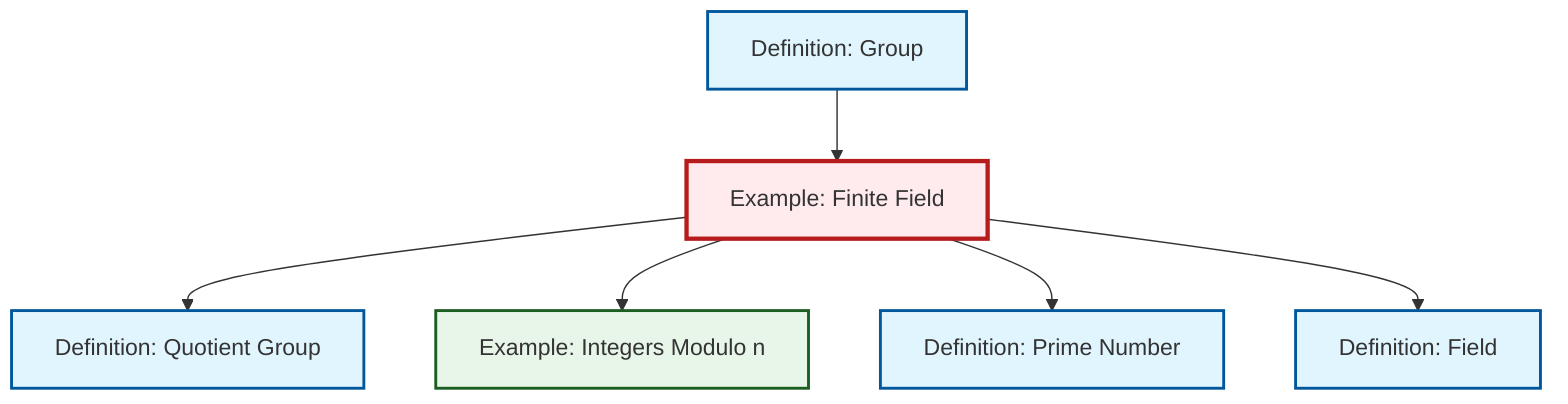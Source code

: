 graph TD
    classDef definition fill:#e1f5fe,stroke:#01579b,stroke-width:2px
    classDef theorem fill:#f3e5f5,stroke:#4a148c,stroke-width:2px
    classDef axiom fill:#fff3e0,stroke:#e65100,stroke-width:2px
    classDef example fill:#e8f5e9,stroke:#1b5e20,stroke-width:2px
    classDef current fill:#ffebee,stroke:#b71c1c,stroke-width:3px
    def-quotient-group["Definition: Quotient Group"]:::definition
    def-field["Definition: Field"]:::definition
    ex-finite-field["Example: Finite Field"]:::example
    ex-quotient-integers-mod-n["Example: Integers Modulo n"]:::example
    def-prime["Definition: Prime Number"]:::definition
    def-group["Definition: Group"]:::definition
    ex-finite-field --> def-quotient-group
    def-group --> ex-finite-field
    ex-finite-field --> ex-quotient-integers-mod-n
    ex-finite-field --> def-prime
    ex-finite-field --> def-field
    class ex-finite-field current